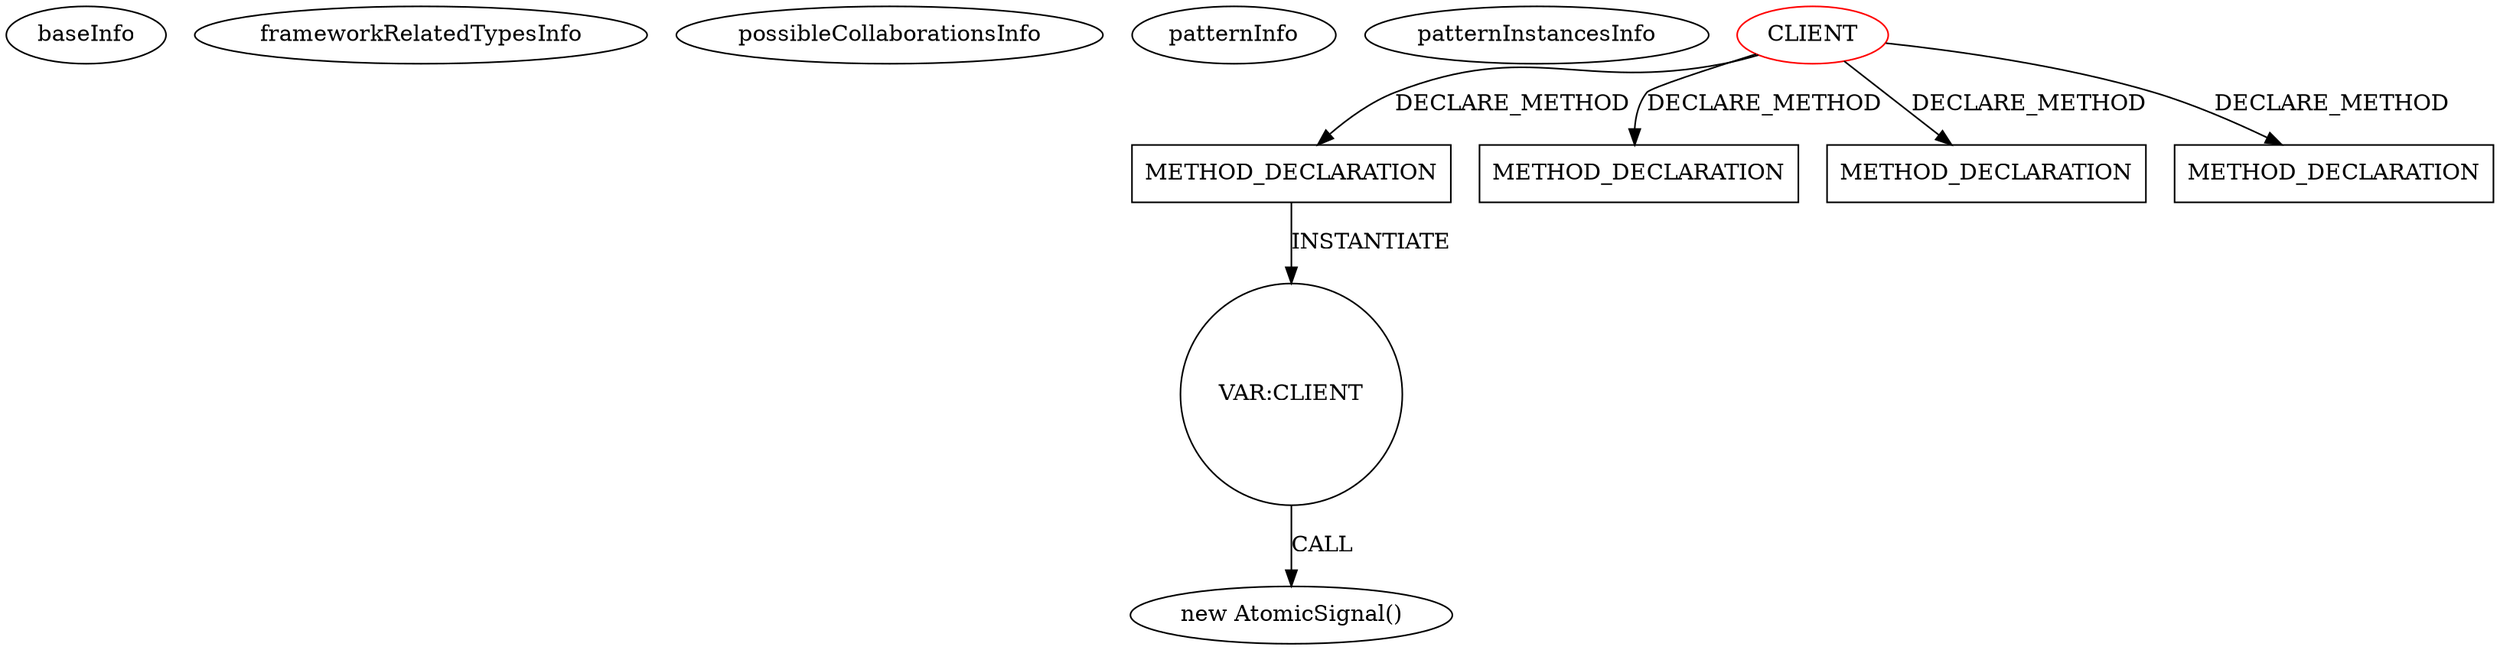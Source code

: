 digraph {
baseInfo[graphId=3230,category="pattern",isAnonymous=false,possibleRelation=false]
frameworkRelatedTypesInfo[]
possibleCollaborationsInfo[]
patternInfo[frequency=2.0,patternRootClient=0]
patternInstancesInfo[0="dimituri-milk~/dimituri-milk/milk-master/milk-core/src/main/java/lv/dimituri/milk/core/Folds.java~Folds~2471",1="dimituri-milk~/dimituri-milk/milk-master/milk-core/src/main/java/lv/dimituri/milk/core/Filters.java~Filters~2472"]
23[label="new AtomicSignal()",vertexType="CONSTRUCTOR_CALL",isFrameworkType=false]
24[label="VAR:CLIENT",vertexType="VARIABLE_EXPRESION",isFrameworkType=false,shape=circle]
19[label="METHOD_DECLARATION",vertexType="CLIENT_METHOD_DECLARATION",isFrameworkType=false,shape=box]
0[label="CLIENT",vertexType="ROOT_CLIENT_CLASS_DECLARATION",isFrameworkType=false,color=red]
2[label="METHOD_DECLARATION",vertexType="CLIENT_METHOD_DECLARATION",isFrameworkType=false,shape=box]
57[label="METHOD_DECLARATION",vertexType="CLIENT_METHOD_DECLARATION",isFrameworkType=false,shape=box]
59[label="METHOD_DECLARATION",vertexType="CLIENT_METHOD_DECLARATION",isFrameworkType=false,shape=box]
19->24[label="INSTANTIATE"]
0->57[label="DECLARE_METHOD"]
24->23[label="CALL"]
0->59[label="DECLARE_METHOD"]
0->19[label="DECLARE_METHOD"]
0->2[label="DECLARE_METHOD"]
}
